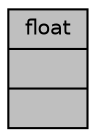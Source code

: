 digraph "float"
{
 // INTERACTIVE_SVG=YES
  bgcolor="transparent";
  edge [fontname="Helvetica",fontsize="10",labelfontname="Helvetica",labelfontsize="10"];
  node [fontname="Helvetica",fontsize="10",shape=record];
  Node1 [label="{float\n||}",height=0.2,width=0.4,color="black", fillcolor="grey75", style="filled", fontcolor="black"];
}
